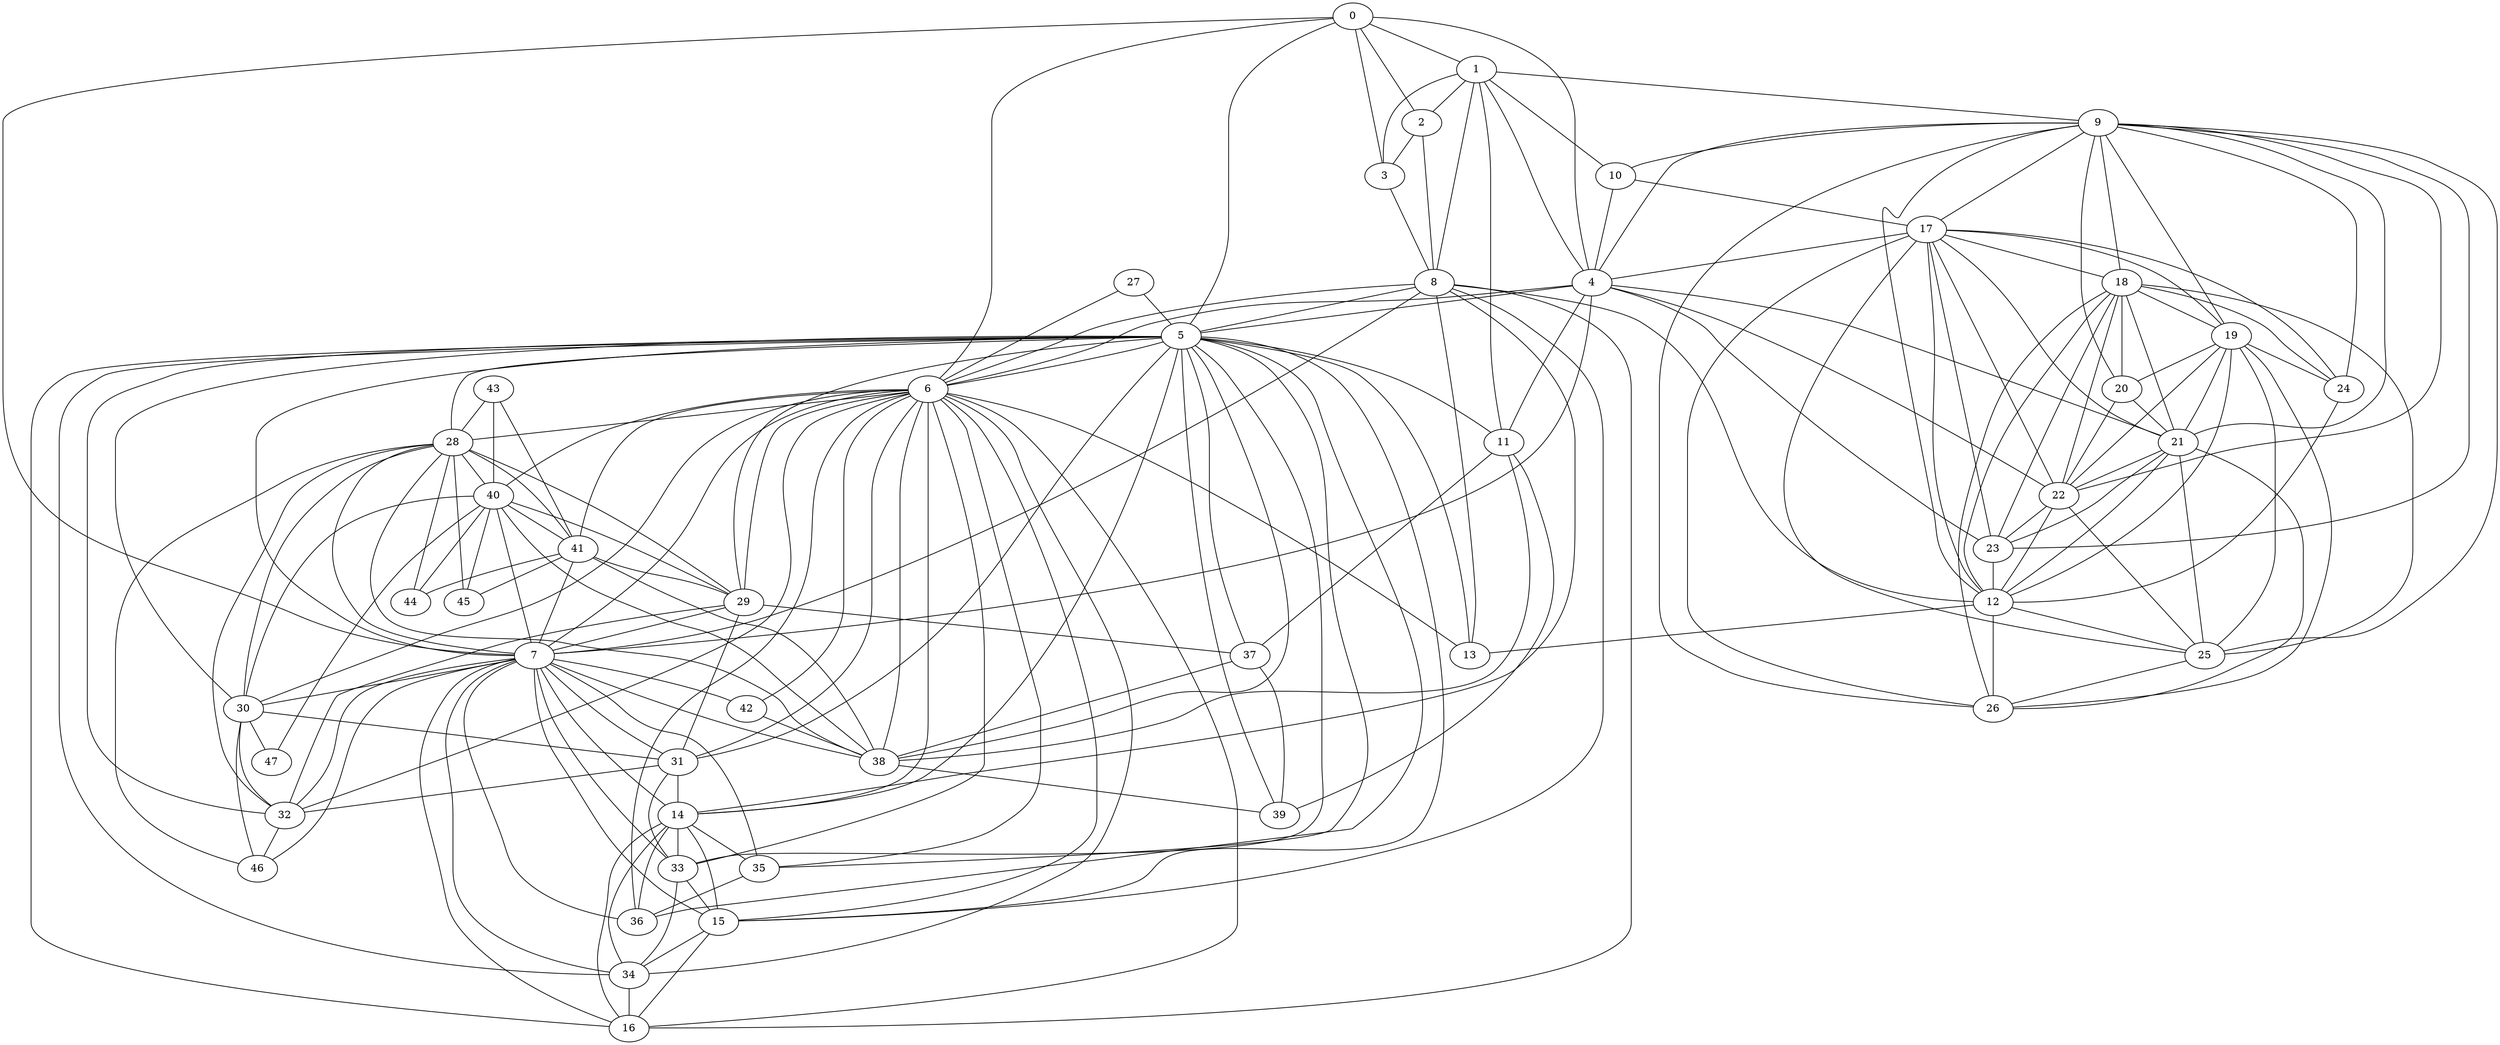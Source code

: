 graph G {
0;
1;
2;
3;
4;
5;
6;
7;
8;
9;
10;
11;
12;
13;
14;
15;
16;
17;
18;
19;
20;
21;
22;
23;
24;
25;
26;
27;
28;
29;
30;
31;
32;
33;
34;
35;
36;
37;
38;
39;
40;
41;
42;
43;
44;
45;
46;
47;
0--1 ;
0--2 ;
0--3 ;
0--4 ;
0--5 ;
0--6 ;
0--7 ;
1--2 ;
1--3 ;
1--8 ;
1--9 ;
1--10 ;
1--4 ;
1--11 ;
2--3 ;
2--8 ;
3--8 ;
8--12 ;
8--5 ;
8--6 ;
8--13 ;
8--7 ;
8--14 ;
8--15 ;
8--16 ;
9--10 ;
9--17 ;
9--4 ;
9--18 ;
9--19 ;
9--20 ;
9--21 ;
9--22 ;
9--23 ;
9--24 ;
9--12 ;
9--25 ;
9--26 ;
10--17 ;
10--4 ;
17--4 ;
17--18 ;
17--19 ;
17--21 ;
17--22 ;
17--23 ;
17--24 ;
17--12 ;
17--25 ;
17--26 ;
4--21 ;
4--22 ;
4--23 ;
4--5 ;
4--6 ;
4--7 ;
4--11 ;
18--19 ;
18--20 ;
18--21 ;
18--22 ;
18--23 ;
18--24 ;
18--12 ;
18--25 ;
18--26 ;
19--20 ;
19--21 ;
19--22 ;
19--24 ;
19--12 ;
19--25 ;
19--26 ;
20--21 ;
20--22 ;
21--22 ;
21--23 ;
21--12 ;
21--25 ;
21--26 ;
22--23 ;
22--12 ;
22--25 ;
23--12 ;
24--12 ;
12--25 ;
12--26 ;
12--13 ;
25--26 ;
27--5 ;
27--6 ;
5--6 ;
5--13 ;
5--28 ;
5--29 ;
5--7 ;
5--30 ;
5--31 ;
5--32 ;
5--14 ;
5--33 ;
5--15 ;
5--34 ;
5--35 ;
5--36 ;
5--16 ;
5--11 ;
5--37 ;
5--38 ;
5--39 ;
6--13 ;
6--28 ;
6--40 ;
6--41 ;
6--29 ;
6--7 ;
6--30 ;
6--31 ;
6--32 ;
6--14 ;
6--33 ;
6--15 ;
6--34 ;
6--35 ;
6--36 ;
6--16 ;
6--42 ;
6--38 ;
43--28 ;
43--40 ;
43--41 ;
28--40 ;
28--41 ;
28--29 ;
28--7 ;
28--30 ;
28--32 ;
28--44 ;
28--45 ;
28--46 ;
28--38 ;
40--41 ;
40--29 ;
40--7 ;
40--30 ;
40--44 ;
40--45 ;
40--38 ;
40--47 ;
41--29 ;
41--7 ;
41--44 ;
41--45 ;
41--38 ;
29--7 ;
29--31 ;
29--32 ;
29--37 ;
7--30 ;
7--31 ;
7--32 ;
7--14 ;
7--33 ;
7--15 ;
7--34 ;
7--35 ;
7--36 ;
7--16 ;
7--46 ;
7--42 ;
7--38 ;
30--31 ;
30--32 ;
30--46 ;
30--47 ;
31--32 ;
31--14 ;
31--33 ;
32--46 ;
14--33 ;
14--15 ;
14--34 ;
14--35 ;
14--36 ;
14--16 ;
33--15 ;
33--34 ;
15--34 ;
15--16 ;
34--16 ;
35--36 ;
11--37 ;
11--38 ;
11--39 ;
37--38 ;
37--39 ;
42--38 ;
38--39 ;
}
